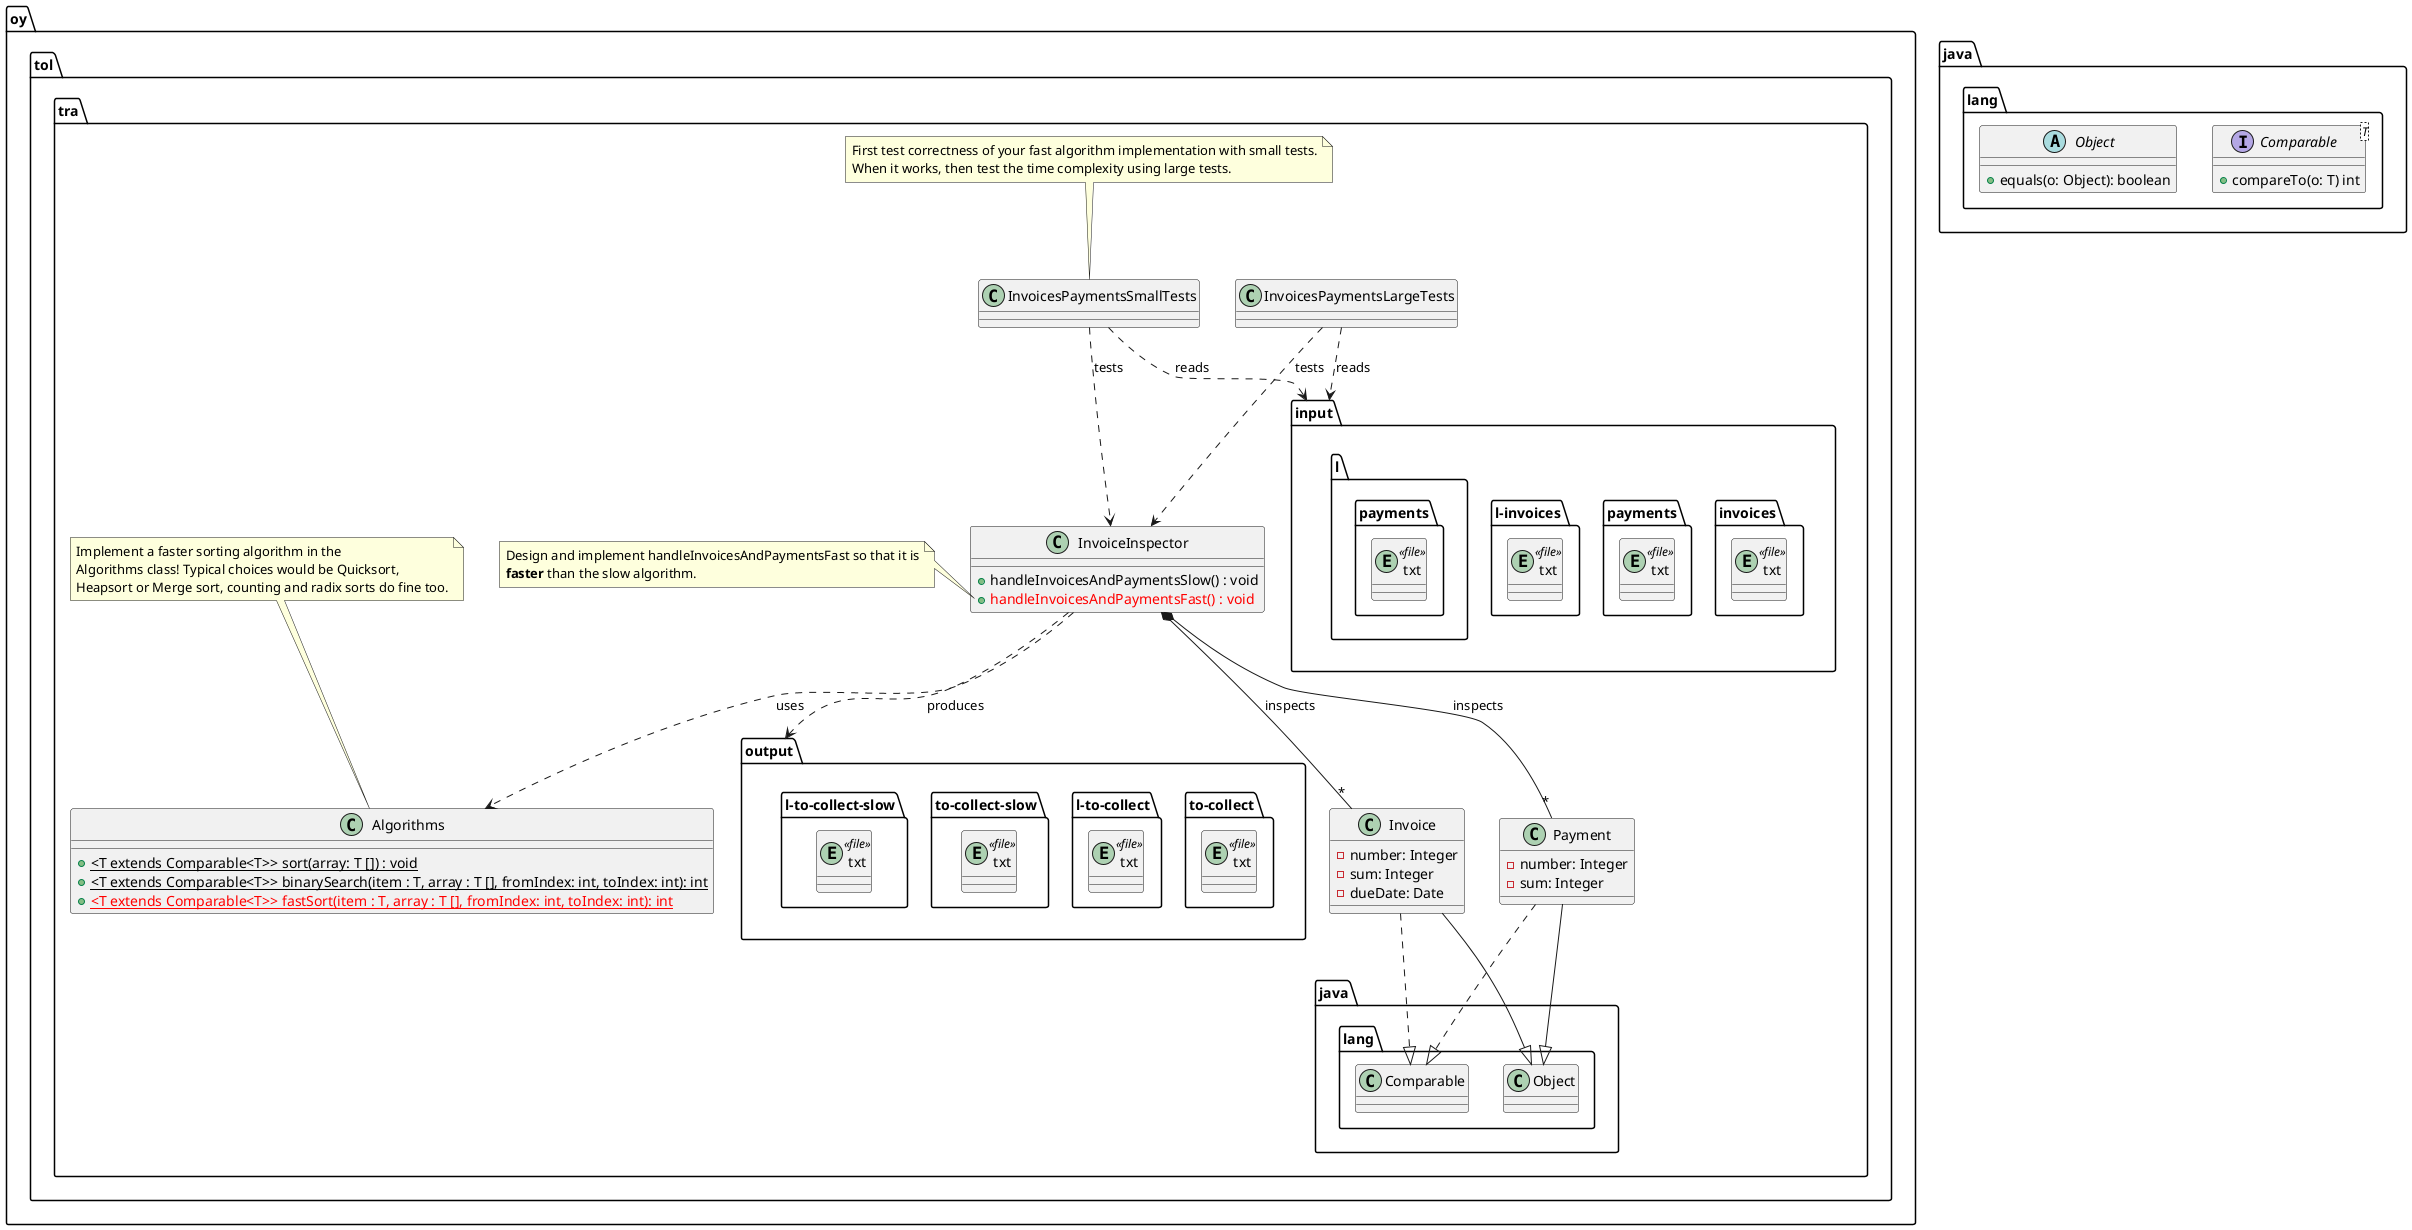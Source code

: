 @startuml
package oy.tol.tra {  
  class Invoice {
    -number: Integer
    -sum: Integer
    -dueDate: Date
  }
  class Payment {
    -number: Integer 
    -sum: Integer 
  }
  Invoice ..|> java.lang.Comparable
  Invoice --|> java.lang.Object
  Payment ..|> java.lang.Comparable
  Payment --|> java.lang.Object

  class InvoiceInspector {
    +handleInvoicesAndPaymentsSlow() : void
    +<color:Red>handleInvoicesAndPaymentsFast() : void</color>
  }
  note left of InvoiceInspector::handleInvoicesAndPaymentsFast 
    Design and implement handleInvoicesAndPaymentsFast so that it is
    <b>faster</b> than the slow algorithm.
  end note
  InvoiceInspector *-- "*" Invoice : inspects
  InvoiceInspector *-- "*" Payment : inspects
  class Algorithms {
    +{static}<T extends Comparable<T>> sort(array: T []) : void
    +{static}<T extends Comparable<T>> binarySearch(item : T, array : T [], fromIndex: int, toIndex: int): int 
    +<color:Red>{static}<T extends Comparable<T>> fastSort(item : T, array : T [], fromIndex: int, toIndex: int): int</color> 
  }
  note top of Algorithms
     Implement a faster sorting algorithm in the
     Algorithms class! Typical choices would be Quicksort,
     Heapsort or Merge sort, counting and radix sorts do fine too.
  end note
  InvoiceInspector ..> Algorithms : uses
  InvoicesPaymentsLargeTests ..> InvoiceInspector : tests 
  InvoicesPaymentsSmallTests ..> InvoiceInspector : tests 
  note top of InvoicesPaymentsSmallTests
    First test correctness of your fast algorithm implementation with small tests.
    When it works, then test the time complexity using large tests.
  end note

  package input {
    entity invoices.txt <<file>>
    entity payments.txt <<file>>
    entity l-invoices.txt <<file>>
    entity l.payments.txt <<file>>
  }
  package output {
    entity to-collect.txt <<file>>
    entity l-to-collect.txt <<file>>
    entity to-collect-slow.txt <<file>>
    entity l-to-collect-slow.txt <<file>>
  }
  InvoicesPaymentsLargeTests ..> input : reads
  InvoicesPaymentsSmallTests ..> input : reads 
  InvoiceInspector ..> output : produces
}
package java.lang {
  interface Comparable<T> {
    +compareTo(o: T) int 
  }
  abstract Object {
    +equals(o: Object): boolean
  }
}
@enduml

